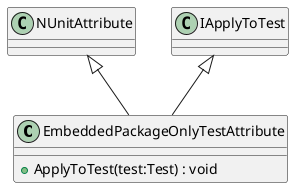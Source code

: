 @startuml
class EmbeddedPackageOnlyTestAttribute {
    + ApplyToTest(test:Test) : void
}
NUnitAttribute <|-- EmbeddedPackageOnlyTestAttribute
IApplyToTest <|-- EmbeddedPackageOnlyTestAttribute
@enduml
